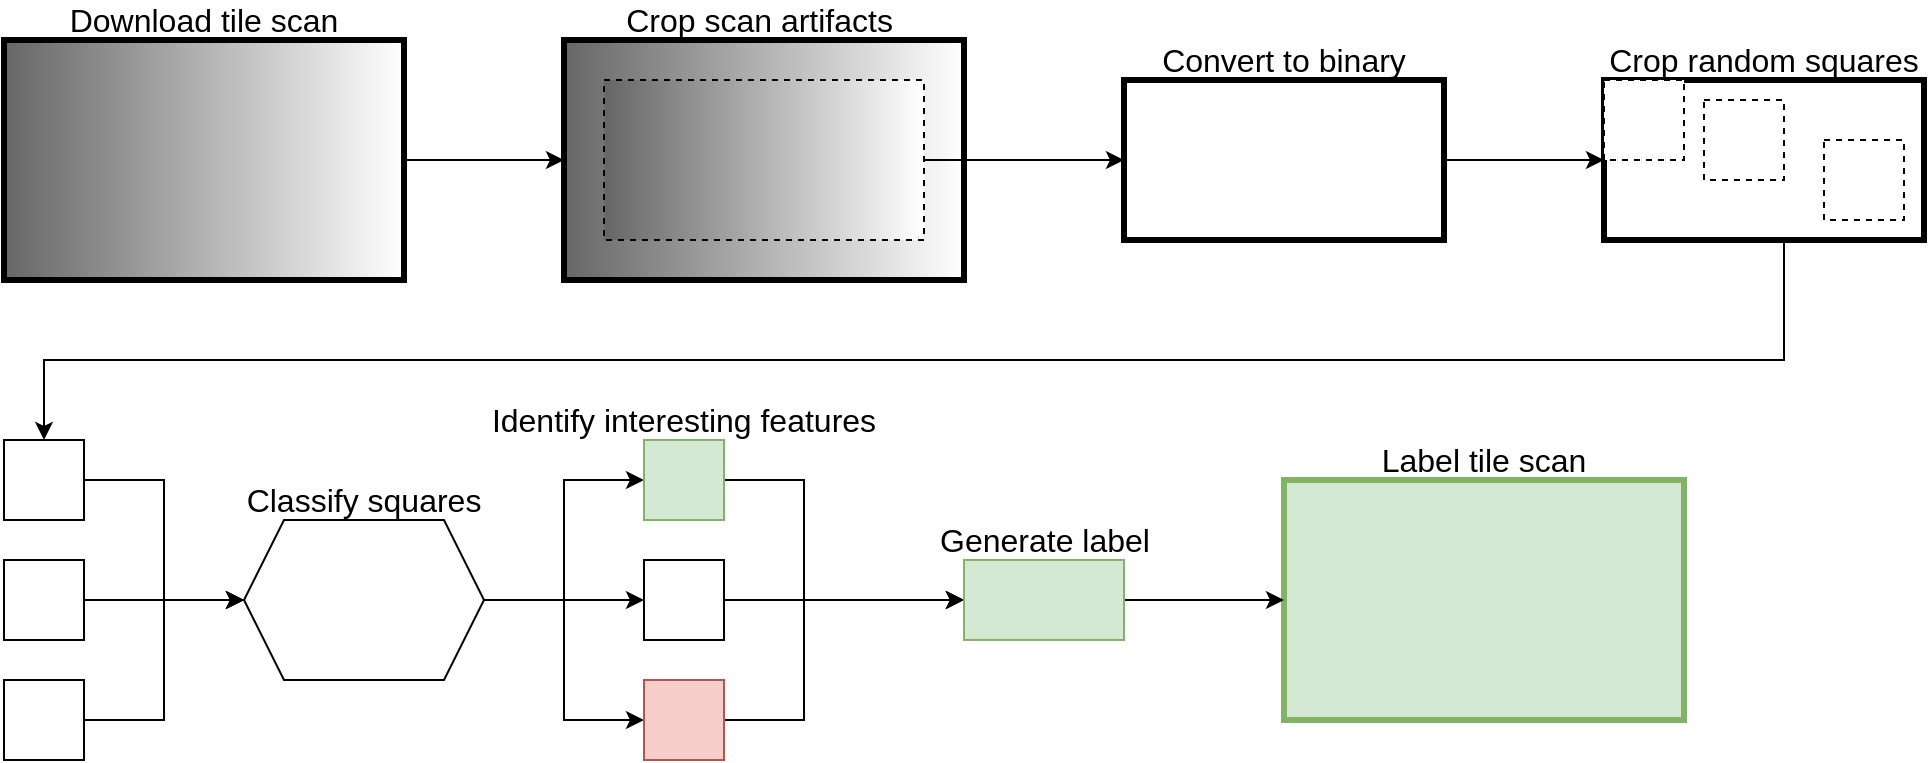 <mxfile version="14.5.1" type="device"><diagram id="x9HVJoEIH7m6LOTFoGQM" name="Page-1"><mxGraphModel dx="1360" dy="862" grid="1" gridSize="10" guides="1" tooltips="1" connect="1" arrows="1" fold="1" page="1" pageScale="1" pageWidth="850" pageHeight="1100" math="0" shadow="0"><root><mxCell id="0"/><mxCell id="1" parent="0"/><mxCell id="LdcEYaRQdJQMwVxq2hdj-20" style="edgeStyle=orthogonalEdgeStyle;rounded=0;orthogonalLoop=1;jettySize=auto;html=1;entryX=0;entryY=0.5;entryDx=0;entryDy=0;" parent="1" source="LdcEYaRQdJQMwVxq2hdj-1" target="LdcEYaRQdJQMwVxq2hdj-2" edge="1"><mxGeometry relative="1" as="geometry"/></mxCell><mxCell id="LdcEYaRQdJQMwVxq2hdj-1" value="" style="rounded=0;whiteSpace=wrap;html=1;gradientDirection=west;gradientColor=#666666;strokeWidth=3;" parent="1" vertex="1"><mxGeometry x="40" y="80" width="200" height="120" as="geometry"/></mxCell><mxCell id="LdcEYaRQdJQMwVxq2hdj-2" value="" style="rounded=0;whiteSpace=wrap;html=1;gradientColor=#666666;gradientDirection=west;strokeWidth=3;" parent="1" vertex="1"><mxGeometry x="320" y="80" width="200" height="120" as="geometry"/></mxCell><mxCell id="LdcEYaRQdJQMwVxq2hdj-22" style="edgeStyle=orthogonalEdgeStyle;rounded=0;orthogonalLoop=1;jettySize=auto;html=1;entryX=0;entryY=0.5;entryDx=0;entryDy=0;" parent="1" source="LdcEYaRQdJQMwVxq2hdj-4" target="LdcEYaRQdJQMwVxq2hdj-6" edge="1"><mxGeometry relative="1" as="geometry"/></mxCell><mxCell id="LdcEYaRQdJQMwVxq2hdj-4" value="" style="rounded=0;whiteSpace=wrap;html=1;strokeWidth=3;" parent="1" vertex="1"><mxGeometry x="600" y="100" width="160" height="80" as="geometry"/></mxCell><mxCell id="LdcEYaRQdJQMwVxq2hdj-23" style="edgeStyle=orthogonalEdgeStyle;rounded=0;orthogonalLoop=1;jettySize=auto;html=1;entryX=0.5;entryY=0;entryDx=0;entryDy=0;" parent="1" source="LdcEYaRQdJQMwVxq2hdj-6" target="LdcEYaRQdJQMwVxq2hdj-11" edge="1"><mxGeometry relative="1" as="geometry"><Array as="points"><mxPoint x="930" y="240"/><mxPoint x="60" y="240"/></Array></mxGeometry></mxCell><mxCell id="LdcEYaRQdJQMwVxq2hdj-6" value="" style="rounded=0;whiteSpace=wrap;html=1;strokeWidth=3;" parent="1" vertex="1"><mxGeometry x="840" y="100" width="160" height="80" as="geometry"/></mxCell><mxCell id="LdcEYaRQdJQMwVxq2hdj-7" value="" style="rounded=0;whiteSpace=wrap;html=1;dashed=1;" parent="1" vertex="1"><mxGeometry x="840" y="100" width="40" height="40" as="geometry"/></mxCell><mxCell id="LdcEYaRQdJQMwVxq2hdj-9" value="" style="rounded=0;whiteSpace=wrap;html=1;dashed=1;" parent="1" vertex="1"><mxGeometry x="950" y="130" width="40" height="40" as="geometry"/></mxCell><mxCell id="LdcEYaRQdJQMwVxq2hdj-10" value="" style="rounded=0;whiteSpace=wrap;html=1;dashed=1;" parent="1" vertex="1"><mxGeometry x="890" y="110" width="40" height="40" as="geometry"/></mxCell><mxCell id="LdcEYaRQdJQMwVxq2hdj-26" style="edgeStyle=orthogonalEdgeStyle;rounded=0;orthogonalLoop=1;jettySize=auto;html=1;exitX=1;exitY=0.5;exitDx=0;exitDy=0;entryX=0;entryY=0.5;entryDx=0;entryDy=0;" parent="1" source="LdcEYaRQdJQMwVxq2hdj-11" target="LdcEYaRQdJQMwVxq2hdj-14" edge="1"><mxGeometry relative="1" as="geometry"/></mxCell><mxCell id="LdcEYaRQdJQMwVxq2hdj-11" value="" style="rounded=0;whiteSpace=wrap;html=1;" parent="1" vertex="1"><mxGeometry x="40" y="280" width="40" height="40" as="geometry"/></mxCell><mxCell id="LdcEYaRQdJQMwVxq2hdj-27" style="edgeStyle=orthogonalEdgeStyle;rounded=0;orthogonalLoop=1;jettySize=auto;html=1;" parent="1" source="LdcEYaRQdJQMwVxq2hdj-12" edge="1"><mxGeometry relative="1" as="geometry"><mxPoint x="160" y="360" as="targetPoint"/></mxGeometry></mxCell><mxCell id="LdcEYaRQdJQMwVxq2hdj-12" value="" style="rounded=0;whiteSpace=wrap;html=1;" parent="1" vertex="1"><mxGeometry x="40" y="340" width="40" height="40" as="geometry"/></mxCell><mxCell id="LdcEYaRQdJQMwVxq2hdj-28" style="edgeStyle=orthogonalEdgeStyle;rounded=0;orthogonalLoop=1;jettySize=auto;html=1;entryX=0;entryY=0.5;entryDx=0;entryDy=0;" parent="1" source="LdcEYaRQdJQMwVxq2hdj-13" target="LdcEYaRQdJQMwVxq2hdj-14" edge="1"><mxGeometry relative="1" as="geometry"><Array as="points"><mxPoint x="120" y="420"/><mxPoint x="120" y="360"/></Array></mxGeometry></mxCell><mxCell id="LdcEYaRQdJQMwVxq2hdj-13" value="" style="rounded=0;whiteSpace=wrap;html=1;" parent="1" vertex="1"><mxGeometry x="40" y="400" width="40" height="40" as="geometry"/></mxCell><mxCell id="LdcEYaRQdJQMwVxq2hdj-29" style="edgeStyle=orthogonalEdgeStyle;rounded=0;orthogonalLoop=1;jettySize=auto;html=1;entryX=0;entryY=0.5;entryDx=0;entryDy=0;" parent="1" source="LdcEYaRQdJQMwVxq2hdj-14" target="LdcEYaRQdJQMwVxq2hdj-15" edge="1"><mxGeometry relative="1" as="geometry"/></mxCell><mxCell id="LdcEYaRQdJQMwVxq2hdj-30" style="edgeStyle=orthogonalEdgeStyle;rounded=0;orthogonalLoop=1;jettySize=auto;html=1;entryX=0;entryY=0.5;entryDx=0;entryDy=0;" parent="1" source="LdcEYaRQdJQMwVxq2hdj-14" target="LdcEYaRQdJQMwVxq2hdj-16" edge="1"><mxGeometry relative="1" as="geometry"/></mxCell><mxCell id="LdcEYaRQdJQMwVxq2hdj-31" style="edgeStyle=orthogonalEdgeStyle;rounded=0;orthogonalLoop=1;jettySize=auto;html=1;entryX=0;entryY=0.5;entryDx=0;entryDy=0;" parent="1" source="LdcEYaRQdJQMwVxq2hdj-14" target="LdcEYaRQdJQMwVxq2hdj-17" edge="1"><mxGeometry relative="1" as="geometry"/></mxCell><mxCell id="LdcEYaRQdJQMwVxq2hdj-14" value="" style="shape=hexagon;perimeter=hexagonPerimeter2;whiteSpace=wrap;html=1;fixedSize=1;" parent="1" vertex="1"><mxGeometry x="160" y="320" width="120" height="80" as="geometry"/></mxCell><mxCell id="LdcEYaRQdJQMwVxq2hdj-32" style="edgeStyle=orthogonalEdgeStyle;rounded=0;orthogonalLoop=1;jettySize=auto;html=1;exitX=1;exitY=0.5;exitDx=0;exitDy=0;entryX=0;entryY=0.5;entryDx=0;entryDy=0;" parent="1" source="LdcEYaRQdJQMwVxq2hdj-15" target="LdcEYaRQdJQMwVxq2hdj-19" edge="1"><mxGeometry relative="1" as="geometry"><Array as="points"><mxPoint x="440" y="300"/><mxPoint x="440" y="360"/></Array></mxGeometry></mxCell><mxCell id="LdcEYaRQdJQMwVxq2hdj-15" value="" style="rounded=0;whiteSpace=wrap;html=1;fillColor=#d5e8d4;strokeColor=#82b366;" parent="1" vertex="1"><mxGeometry x="360" y="280" width="40" height="40" as="geometry"/></mxCell><mxCell id="LdcEYaRQdJQMwVxq2hdj-33" style="edgeStyle=orthogonalEdgeStyle;rounded=0;orthogonalLoop=1;jettySize=auto;html=1;entryX=0;entryY=0.5;entryDx=0;entryDy=0;" parent="1" source="LdcEYaRQdJQMwVxq2hdj-16" target="LdcEYaRQdJQMwVxq2hdj-19" edge="1"><mxGeometry relative="1" as="geometry"/></mxCell><mxCell id="LdcEYaRQdJQMwVxq2hdj-16" value="" style="rounded=0;whiteSpace=wrap;html=1;" parent="1" vertex="1"><mxGeometry x="360" y="340" width="40" height="40" as="geometry"/></mxCell><mxCell id="LdcEYaRQdJQMwVxq2hdj-34" style="edgeStyle=orthogonalEdgeStyle;rounded=0;orthogonalLoop=1;jettySize=auto;html=1;entryX=0;entryY=0.5;entryDx=0;entryDy=0;exitX=1;exitY=0.5;exitDx=0;exitDy=0;" parent="1" source="LdcEYaRQdJQMwVxq2hdj-17" target="LdcEYaRQdJQMwVxq2hdj-19" edge="1"><mxGeometry relative="1" as="geometry"><mxPoint x="440" y="419.999" as="sourcePoint"/><Array as="points"><mxPoint x="440" y="420"/><mxPoint x="440" y="360"/></Array></mxGeometry></mxCell><mxCell id="LdcEYaRQdJQMwVxq2hdj-17" value="" style="rounded=0;whiteSpace=wrap;html=1;fillColor=#f8cecc;strokeColor=#b85450;" parent="1" vertex="1"><mxGeometry x="360" y="400" width="40" height="40" as="geometry"/></mxCell><mxCell id="LdcEYaRQdJQMwVxq2hdj-18" value="" style="rounded=0;whiteSpace=wrap;html=1;fillColor=#d5e8d4;strokeColor=#82b366;strokeWidth=3;" parent="1" vertex="1"><mxGeometry x="680" y="300" width="200" height="120" as="geometry"/></mxCell><mxCell id="LdcEYaRQdJQMwVxq2hdj-35" style="edgeStyle=orthogonalEdgeStyle;rounded=0;orthogonalLoop=1;jettySize=auto;html=1;entryX=0;entryY=0.5;entryDx=0;entryDy=0;" parent="1" source="LdcEYaRQdJQMwVxq2hdj-19" target="LdcEYaRQdJQMwVxq2hdj-18" edge="1"><mxGeometry relative="1" as="geometry"/></mxCell><mxCell id="LdcEYaRQdJQMwVxq2hdj-19" value="" style="rounded=0;whiteSpace=wrap;html=1;fillColor=#d5e8d4;strokeColor=#82b366;" parent="1" vertex="1"><mxGeometry x="520" y="339.97" width="80" height="40" as="geometry"/></mxCell><mxCell id="LdcEYaRQdJQMwVxq2hdj-3" value="" style="rounded=0;whiteSpace=wrap;html=1;dashed=1;gradientColor=#666666;gradientDirection=west;" parent="1" vertex="1"><mxGeometry x="340" y="100" width="160" height="80" as="geometry"/></mxCell><mxCell id="LdcEYaRQdJQMwVxq2hdj-21" style="edgeStyle=orthogonalEdgeStyle;rounded=0;orthogonalLoop=1;jettySize=auto;html=1;exitX=1;exitY=0.5;exitDx=0;exitDy=0;entryX=0;entryY=0.5;entryDx=0;entryDy=0;" parent="1" source="LdcEYaRQdJQMwVxq2hdj-3" target="LdcEYaRQdJQMwVxq2hdj-4" edge="1"><mxGeometry relative="1" as="geometry"/></mxCell><mxCell id="LdcEYaRQdJQMwVxq2hdj-37" value="Download tile scan" style="text;html=1;strokeColor=none;fillColor=none;align=center;verticalAlign=middle;whiteSpace=wrap;rounded=0;fontSize=16;" parent="1" vertex="1"><mxGeometry x="40" y="60" width="200" height="20" as="geometry"/></mxCell><mxCell id="LdcEYaRQdJQMwVxq2hdj-38" value="Crop scan artifacts&amp;nbsp;" style="text;html=1;strokeColor=none;fillColor=none;align=center;verticalAlign=middle;whiteSpace=wrap;rounded=0;fontSize=16;" parent="1" vertex="1"><mxGeometry x="320" y="60" width="200" height="20" as="geometry"/></mxCell><mxCell id="LdcEYaRQdJQMwVxq2hdj-40" value="Convert to binary" style="text;html=1;strokeColor=none;fillColor=none;align=center;verticalAlign=middle;whiteSpace=wrap;rounded=0;fontSize=16;" parent="1" vertex="1"><mxGeometry x="600" y="80" width="160" height="20" as="geometry"/></mxCell><mxCell id="LdcEYaRQdJQMwVxq2hdj-43" value="Crop random squares" style="text;html=1;strokeColor=none;fillColor=none;align=center;verticalAlign=middle;whiteSpace=wrap;rounded=0;fontSize=16;" parent="1" vertex="1"><mxGeometry x="840" y="80" width="160" height="20" as="geometry"/></mxCell><mxCell id="LdcEYaRQdJQMwVxq2hdj-46" value="Classify squares" style="text;html=1;strokeColor=none;fillColor=none;align=center;verticalAlign=middle;whiteSpace=wrap;rounded=0;fontSize=16;" parent="1" vertex="1"><mxGeometry x="140" y="300" width="160" height="20" as="geometry"/></mxCell><mxCell id="LdcEYaRQdJQMwVxq2hdj-47" value="Identify interesting features" style="text;html=1;strokeColor=none;fillColor=none;align=center;verticalAlign=middle;whiteSpace=wrap;rounded=0;fontSize=16;" parent="1" vertex="1"><mxGeometry x="280" y="260" width="200" height="20" as="geometry"/></mxCell><mxCell id="LdcEYaRQdJQMwVxq2hdj-48" value="Generate label" style="text;html=1;strokeColor=none;fillColor=none;align=center;verticalAlign=middle;whiteSpace=wrap;rounded=0;fontSize=16;" parent="1" vertex="1"><mxGeometry x="502.5" y="319.97" width="115" height="20" as="geometry"/></mxCell><mxCell id="LdcEYaRQdJQMwVxq2hdj-49" value="Label tile scan" style="text;html=1;strokeColor=none;fillColor=none;align=center;verticalAlign=middle;whiteSpace=wrap;rounded=0;fontSize=16;" parent="1" vertex="1"><mxGeometry x="720" y="280" width="120" height="20" as="geometry"/></mxCell></root></mxGraphModel></diagram></mxfile>